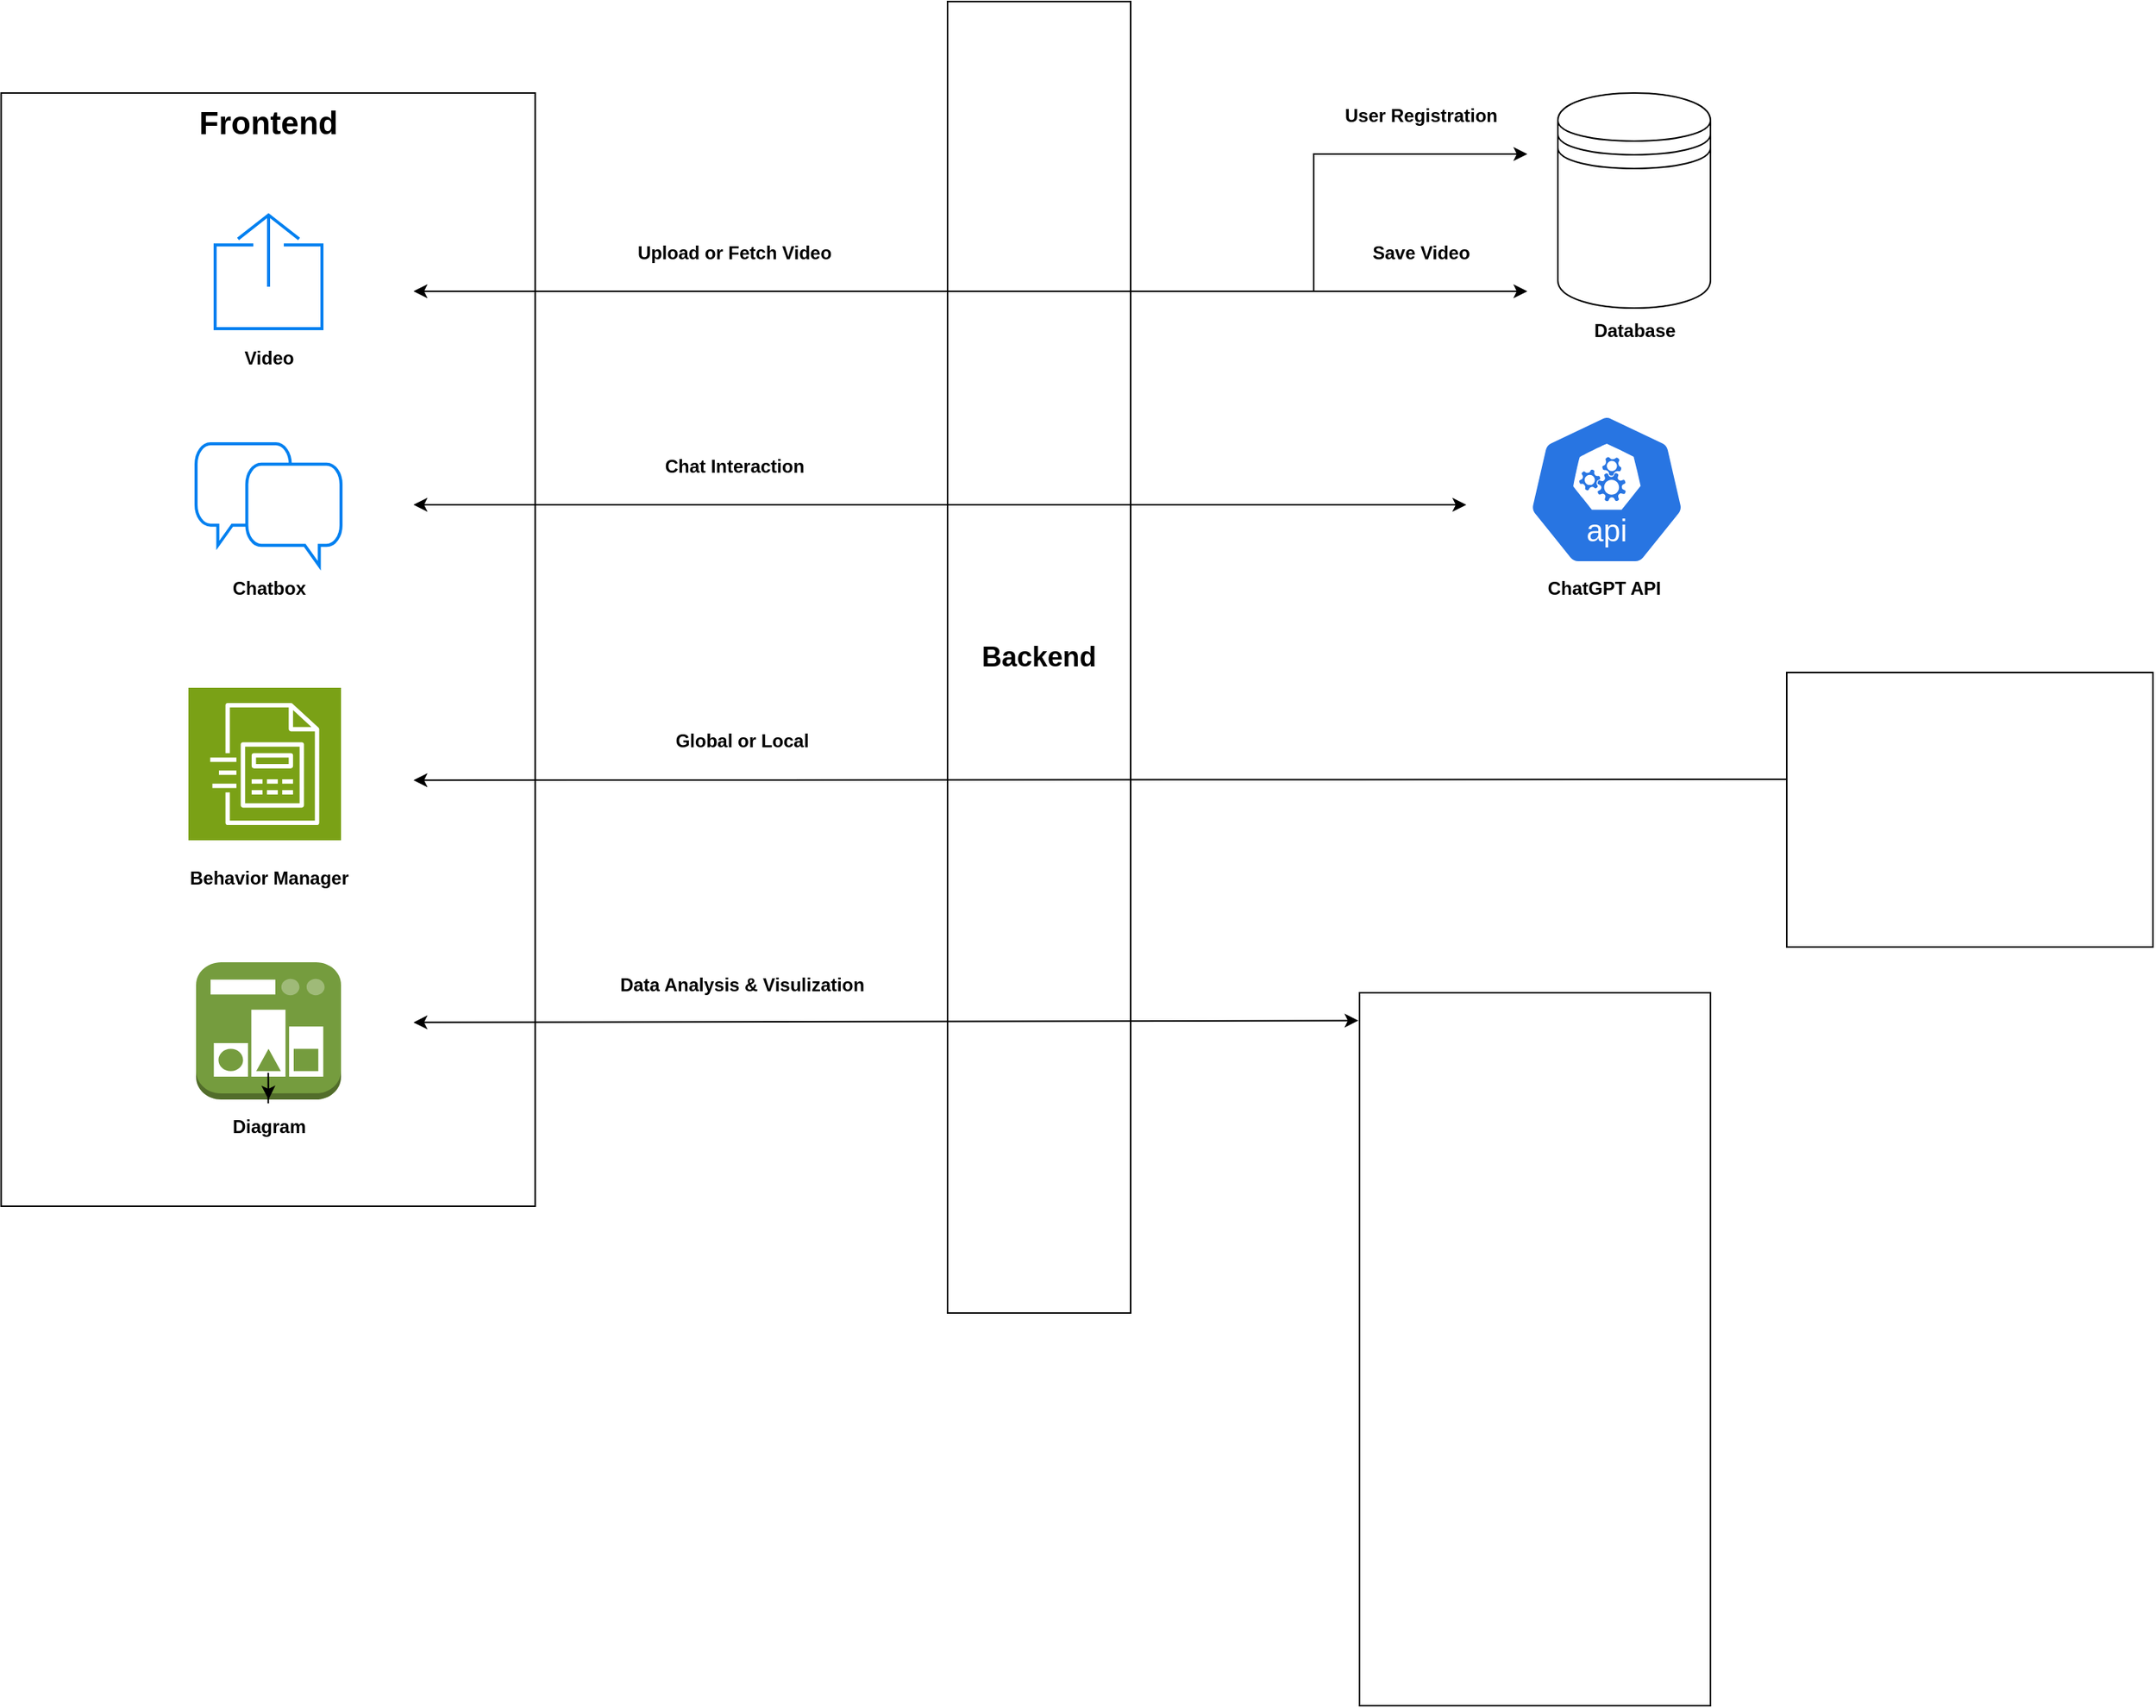 <mxfile version="24.8.2">
  <diagram name="Page-1" id="mFPDoiIEZo2c36R8akCv">
    <mxGraphModel dx="2762" dy="2115" grid="1" gridSize="10" guides="1" tooltips="1" connect="1" arrows="1" fold="1" page="1" pageScale="1" pageWidth="850" pageHeight="1100" math="0" shadow="0">
      <root>
        <mxCell id="0" />
        <mxCell id="1" parent="0" />
        <mxCell id="tCQ5VAmm4bvmuJfqTbqq-84" value="&lt;b style=&quot;&quot;&gt;&lt;font style=&quot;font-size: 21px;&quot;&gt;Frontend&lt;/font&gt;&lt;/b&gt;" style="rounded=0;whiteSpace=wrap;html=1;fontSize=15;verticalAlign=top;" vertex="1" parent="1">
          <mxGeometry x="-290.25" y="-30" width="350" height="730" as="geometry" />
        </mxCell>
        <mxCell id="tCQ5VAmm4bvmuJfqTbqq-4" value="&lt;div&gt;&lt;b&gt;&lt;font style=&quot;font-size: 18px;&quot;&gt;Backend&lt;/font&gt;&lt;/b&gt;&lt;/div&gt;" style="rounded=0;whiteSpace=wrap;html=1;" vertex="1" parent="1">
          <mxGeometry x="330" y="-90" width="120" height="860" as="geometry" />
        </mxCell>
        <mxCell id="tCQ5VAmm4bvmuJfqTbqq-9" value="" style="shape=datastore;whiteSpace=wrap;html=1;" vertex="1" parent="1">
          <mxGeometry x="730" y="-30" width="100" height="141" as="geometry" />
        </mxCell>
        <mxCell id="tCQ5VAmm4bvmuJfqTbqq-12" value="User Registration" style="text;html=1;align=center;verticalAlign=middle;resizable=0;points=[];autosize=1;strokeColor=none;fillColor=none;fontStyle=1" vertex="1" parent="1">
          <mxGeometry x="580" y="-30" width="120" height="30" as="geometry" />
        </mxCell>
        <mxCell id="tCQ5VAmm4bvmuJfqTbqq-15" value="Save Video" style="text;html=1;align=center;verticalAlign=middle;resizable=0;points=[];autosize=1;strokeColor=none;fillColor=none;fontStyle=1" vertex="1" parent="1">
          <mxGeometry x="600" y="60" width="80" height="30" as="geometry" />
        </mxCell>
        <mxCell id="tCQ5VAmm4bvmuJfqTbqq-18" value="Upload or Fetch Video" style="text;html=1;align=center;verticalAlign=middle;resizable=0;points=[];autosize=1;strokeColor=none;fillColor=none;fontStyle=1;fontSize=12;" vertex="1" parent="1">
          <mxGeometry x="120" y="60" width="140" height="30" as="geometry" />
        </mxCell>
        <mxCell id="tCQ5VAmm4bvmuJfqTbqq-19" value="" style="html=1;verticalLabelPosition=bottom;align=center;labelBackgroundColor=#ffffff;verticalAlign=top;strokeWidth=2;strokeColor=#0080F0;shadow=0;dashed=0;shape=mxgraph.ios7.icons.chat;" vertex="1" parent="1">
          <mxGeometry x="-162.5" y="200" width="95" height="80" as="geometry" />
        </mxCell>
        <mxCell id="tCQ5VAmm4bvmuJfqTbqq-21" value="Chat Interaction" style="text;html=1;align=center;verticalAlign=middle;resizable=0;points=[];autosize=1;strokeColor=none;fillColor=none;fontSize=12;fontStyle=1" vertex="1" parent="1">
          <mxGeometry x="135" y="200" width="110" height="30" as="geometry" />
        </mxCell>
        <mxCell id="tCQ5VAmm4bvmuJfqTbqq-32" value="Global or Local" style="text;html=1;align=center;verticalAlign=middle;resizable=0;points=[];autosize=1;strokeColor=none;fillColor=none;fontStyle=1;fontSize=12;" vertex="1" parent="1">
          <mxGeometry x="145" y="380" width="100" height="30" as="geometry" />
        </mxCell>
        <mxCell id="tCQ5VAmm4bvmuJfqTbqq-35" value="Data Analysis &amp;amp; Visulization" style="text;html=1;align=center;verticalAlign=middle;resizable=0;points=[];autosize=1;strokeColor=none;fillColor=none;fontStyle=1;fontSize=12;" vertex="1" parent="1">
          <mxGeometry x="110" y="540" width="170" height="30" as="geometry" />
        </mxCell>
        <mxCell id="tCQ5VAmm4bvmuJfqTbqq-64" value="" style="aspect=fixed;sketch=0;html=1;dashed=0;whitespace=wrap;verticalLabelPosition=bottom;verticalAlign=top;fillColor=#2875E2;strokeColor=#ffffff;points=[[0.005,0.63,0],[0.1,0.2,0],[0.9,0.2,0],[0.5,0,0],[0.995,0.63,0],[0.72,0.99,0],[0.5,1,0],[0.28,0.99,0]];shape=mxgraph.kubernetes.icon2;kubernetesLabel=1;prIcon=api" vertex="1" parent="1">
          <mxGeometry x="710" y="180" width="104.16" height="100" as="geometry" />
        </mxCell>
        <mxCell id="tCQ5VAmm4bvmuJfqTbqq-65" value="ChatGPT API" style="text;html=1;align=center;verticalAlign=middle;resizable=0;points=[];autosize=1;strokeColor=none;fillColor=none;fontStyle=1" vertex="1" parent="1">
          <mxGeometry x="710" y="280" width="100" height="30" as="geometry" />
        </mxCell>
        <mxCell id="tCQ5VAmm4bvmuJfqTbqq-76" value="" style="html=1;verticalLabelPosition=bottom;align=center;labelBackgroundColor=#ffffff;verticalAlign=top;strokeWidth=2;strokeColor=#0080F0;shadow=0;dashed=0;shape=mxgraph.ios7.icons.share;" vertex="1" parent="1">
          <mxGeometry x="-150" y="50" width="70" height="74.5" as="geometry" />
        </mxCell>
        <mxCell id="tCQ5VAmm4bvmuJfqTbqq-80" value="" style="endArrow=classic;startArrow=classic;html=1;rounded=0;" edge="1" parent="1">
          <mxGeometry width="50" height="50" relative="1" as="geometry">
            <mxPoint x="-20" y="240" as="sourcePoint" />
            <mxPoint x="670" y="240" as="targetPoint" />
          </mxGeometry>
        </mxCell>
        <mxCell id="tCQ5VAmm4bvmuJfqTbqq-82" value="" style="endArrow=classic;startArrow=classic;html=1;rounded=0;entryX=-0.003;entryY=0.039;entryDx=0;entryDy=0;entryPerimeter=0;" edge="1" parent="1" target="tCQ5VAmm4bvmuJfqTbqq-103">
          <mxGeometry width="50" height="50" relative="1" as="geometry">
            <mxPoint x="-20" y="579.44" as="sourcePoint" />
            <mxPoint x="540" y="580" as="targetPoint" />
          </mxGeometry>
        </mxCell>
        <mxCell id="tCQ5VAmm4bvmuJfqTbqq-85" value="&lt;b&gt;Video&lt;/b&gt;" style="text;html=1;align=center;verticalAlign=middle;resizable=0;points=[];autosize=1;strokeColor=none;fillColor=none;" vertex="1" parent="1">
          <mxGeometry x="-145" y="129" width="60" height="30" as="geometry" />
        </mxCell>
        <mxCell id="tCQ5VAmm4bvmuJfqTbqq-86" value="&lt;b&gt;Chatbox&lt;/b&gt;" style="text;html=1;align=center;verticalAlign=middle;resizable=0;points=[];autosize=1;strokeColor=none;fillColor=none;" vertex="1" parent="1">
          <mxGeometry x="-150" y="280" width="70" height="30" as="geometry" />
        </mxCell>
        <mxCell id="tCQ5VAmm4bvmuJfqTbqq-88" value="" style="outlineConnect=0;dashed=0;verticalLabelPosition=bottom;verticalAlign=top;align=center;html=1;shape=mxgraph.aws3.state_manager;fillColor=#759C3E;gradientColor=none;" vertex="1" parent="1">
          <mxGeometry x="-162.5" y="540" width="95" height="90" as="geometry" />
        </mxCell>
        <mxCell id="tCQ5VAmm4bvmuJfqTbqq-89" value="" style="sketch=0;points=[[0,0,0],[0.25,0,0],[0.5,0,0],[0.75,0,0],[1,0,0],[0,1,0],[0.25,1,0],[0.5,1,0],[0.75,1,0],[1,1,0],[0,0.25,0],[0,0.5,0],[0,0.75,0],[1,0.25,0],[1,0.5,0],[1,0.75,0]];outlineConnect=0;fontColor=#232F3E;fillColor=#7AA116;strokeColor=#ffffff;dashed=0;verticalLabelPosition=bottom;verticalAlign=top;align=center;html=1;fontSize=12;fontStyle=0;aspect=fixed;shape=mxgraph.aws4.resourceIcon;resIcon=mxgraph.aws4.custom_billing_manager;" vertex="1" parent="1">
          <mxGeometry x="-167.5" y="360" width="100" height="100" as="geometry" />
        </mxCell>
        <mxCell id="tCQ5VAmm4bvmuJfqTbqq-90" value="&lt;b&gt;Behavior Manager&lt;/b&gt;" style="text;html=1;align=center;verticalAlign=middle;resizable=0;points=[];autosize=1;strokeColor=none;fillColor=none;" vertex="1" parent="1">
          <mxGeometry x="-180" y="470" width="130" height="30" as="geometry" />
        </mxCell>
        <mxCell id="tCQ5VAmm4bvmuJfqTbqq-105" style="edgeStyle=orthogonalEdgeStyle;rounded=0;orthogonalLoop=1;jettySize=auto;html=1;" edge="1" parent="1" source="tCQ5VAmm4bvmuJfqTbqq-92" target="tCQ5VAmm4bvmuJfqTbqq-88">
          <mxGeometry relative="1" as="geometry" />
        </mxCell>
        <mxCell id="tCQ5VAmm4bvmuJfqTbqq-92" value="&lt;b&gt;Diagram&lt;/b&gt;" style="text;html=1;align=center;verticalAlign=middle;resizable=0;points=[];autosize=1;strokeColor=none;fillColor=none;" vertex="1" parent="1">
          <mxGeometry x="-150.25" y="632.5" width="70" height="30" as="geometry" />
        </mxCell>
        <mxCell id="tCQ5VAmm4bvmuJfqTbqq-97" value="" style="endArrow=classic;html=1;rounded=0;" edge="1" parent="1">
          <mxGeometry width="50" height="50" relative="1" as="geometry">
            <mxPoint x="570" y="100" as="sourcePoint" />
            <mxPoint x="-20" y="100" as="targetPoint" />
          </mxGeometry>
        </mxCell>
        <mxCell id="tCQ5VAmm4bvmuJfqTbqq-98" value="" style="endArrow=classic;html=1;rounded=0;" edge="1" parent="1">
          <mxGeometry width="50" height="50" relative="1" as="geometry">
            <mxPoint x="570" y="100" as="sourcePoint" />
            <mxPoint x="710" y="10" as="targetPoint" />
            <Array as="points">
              <mxPoint x="570" y="10" />
            </Array>
          </mxGeometry>
        </mxCell>
        <mxCell id="tCQ5VAmm4bvmuJfqTbqq-99" value="" style="endArrow=classic;html=1;rounded=0;" edge="1" parent="1">
          <mxGeometry width="50" height="50" relative="1" as="geometry">
            <mxPoint x="570" y="100" as="sourcePoint" />
            <mxPoint x="710" y="100" as="targetPoint" />
          </mxGeometry>
        </mxCell>
        <mxCell id="tCQ5VAmm4bvmuJfqTbqq-100" value="" style="endArrow=classic;html=1;rounded=0;exitX=-0.019;exitY=0.436;exitDx=0;exitDy=0;exitPerimeter=0;" edge="1" parent="1">
          <mxGeometry width="50" height="50" relative="1" as="geometry">
            <mxPoint x="905.44" y="420" as="sourcePoint" />
            <mxPoint x="-20" y="420.628" as="targetPoint" />
          </mxGeometry>
        </mxCell>
        <mxCell id="tCQ5VAmm4bvmuJfqTbqq-101" value="" style="rounded=0;whiteSpace=wrap;html=1;" vertex="1" parent="1">
          <mxGeometry x="880" y="350" width="240" height="180" as="geometry" />
        </mxCell>
        <mxCell id="tCQ5VAmm4bvmuJfqTbqq-103" value="" style="rounded=0;whiteSpace=wrap;html=1;" vertex="1" parent="1">
          <mxGeometry x="600" y="560" width="230" height="467.5" as="geometry" />
        </mxCell>
        <mxCell id="tCQ5VAmm4bvmuJfqTbqq-104" value="&lt;b&gt;Database&lt;/b&gt;" style="text;html=1;align=center;verticalAlign=middle;resizable=0;points=[];autosize=1;strokeColor=none;fillColor=none;" vertex="1" parent="1">
          <mxGeometry x="740" y="111" width="80" height="30" as="geometry" />
        </mxCell>
      </root>
    </mxGraphModel>
  </diagram>
</mxfile>
